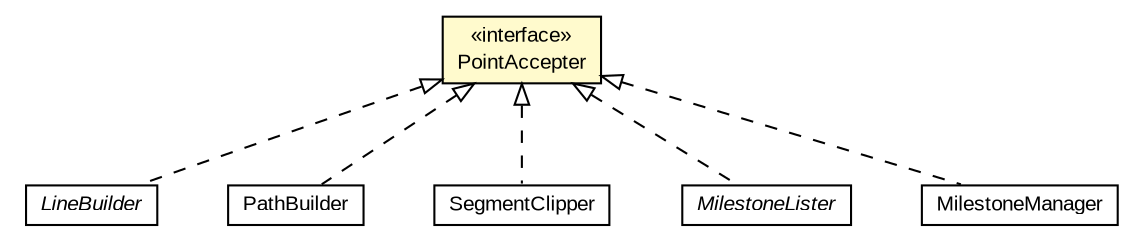 #!/usr/local/bin/dot
#
# Class diagram 
# Generated by UMLGraph version R5_6-24-gf6e263 (http://www.umlgraph.org/)
#

digraph G {
	edge [fontname="arial",fontsize=10,labelfontname="arial",labelfontsize=10];
	node [fontname="arial",fontsize=10,shape=plaintext];
	nodesep=0.25;
	ranksep=0.5;
	// org.osmdroid.util.LineBuilder
	c52780 [label=<<table title="org.osmdroid.util.LineBuilder" border="0" cellborder="1" cellspacing="0" cellpadding="2" port="p" href="./LineBuilder.html">
		<tr><td><table border="0" cellspacing="0" cellpadding="1">
<tr><td align="center" balign="center"><font face="arial italic"> LineBuilder </font></td></tr>
		</table></td></tr>
		</table>>, URL="./LineBuilder.html", fontname="arial", fontcolor="black", fontsize=10.0];
	// org.osmdroid.util.PathBuilder
	c52796 [label=<<table title="org.osmdroid.util.PathBuilder" border="0" cellborder="1" cellspacing="0" cellpadding="2" port="p" href="./PathBuilder.html">
		<tr><td><table border="0" cellspacing="0" cellpadding="1">
<tr><td align="center" balign="center"> PathBuilder </td></tr>
		</table></td></tr>
		</table>>, URL="./PathBuilder.html", fontname="arial", fontcolor="black", fontsize=10.0];
	// org.osmdroid.util.PointAccepter
	c52797 [label=<<table title="org.osmdroid.util.PointAccepter" border="0" cellborder="1" cellspacing="0" cellpadding="2" port="p" bgcolor="lemonChiffon" href="./PointAccepter.html">
		<tr><td><table border="0" cellspacing="0" cellpadding="1">
<tr><td align="center" balign="center"> &#171;interface&#187; </td></tr>
<tr><td align="center" balign="center"> PointAccepter </td></tr>
		</table></td></tr>
		</table>>, URL="./PointAccepter.html", fontname="arial", fontcolor="black", fontsize=10.0];
	// org.osmdroid.util.SegmentClipper
	c52801 [label=<<table title="org.osmdroid.util.SegmentClipper" border="0" cellborder="1" cellspacing="0" cellpadding="2" port="p" href="./SegmentClipper.html">
		<tr><td><table border="0" cellspacing="0" cellpadding="1">
<tr><td align="center" balign="center"> SegmentClipper </td></tr>
		</table></td></tr>
		</table>>, URL="./SegmentClipper.html", fontname="arial", fontcolor="black", fontsize=10.0];
	// org.osmdroid.views.overlay.milestones.MilestoneLister
	c52865 [label=<<table title="org.osmdroid.views.overlay.milestones.MilestoneLister" border="0" cellborder="1" cellspacing="0" cellpadding="2" port="p" href="../views/overlay/milestones/MilestoneLister.html">
		<tr><td><table border="0" cellspacing="0" cellpadding="1">
<tr><td align="center" balign="center"><font face="arial italic"> MilestoneLister </font></td></tr>
		</table></td></tr>
		</table>>, URL="../views/overlay/milestones/MilestoneLister.html", fontname="arial", fontcolor="black", fontsize=10.0];
	// org.osmdroid.views.overlay.milestones.MilestoneManager
	c52866 [label=<<table title="org.osmdroid.views.overlay.milestones.MilestoneManager" border="0" cellborder="1" cellspacing="0" cellpadding="2" port="p" href="../views/overlay/milestones/MilestoneManager.html">
		<tr><td><table border="0" cellspacing="0" cellpadding="1">
<tr><td align="center" balign="center"> MilestoneManager </td></tr>
		</table></td></tr>
		</table>>, URL="../views/overlay/milestones/MilestoneManager.html", fontname="arial", fontcolor="black", fontsize=10.0];
	//org.osmdroid.util.LineBuilder implements org.osmdroid.util.PointAccepter
	c52797:p -> c52780:p [dir=back,arrowtail=empty,style=dashed];
	//org.osmdroid.util.PathBuilder implements org.osmdroid.util.PointAccepter
	c52797:p -> c52796:p [dir=back,arrowtail=empty,style=dashed];
	//org.osmdroid.util.SegmentClipper implements org.osmdroid.util.PointAccepter
	c52797:p -> c52801:p [dir=back,arrowtail=empty,style=dashed];
	//org.osmdroid.views.overlay.milestones.MilestoneLister implements org.osmdroid.util.PointAccepter
	c52797:p -> c52865:p [dir=back,arrowtail=empty,style=dashed];
	//org.osmdroid.views.overlay.milestones.MilestoneManager implements org.osmdroid.util.PointAccepter
	c52797:p -> c52866:p [dir=back,arrowtail=empty,style=dashed];
}

